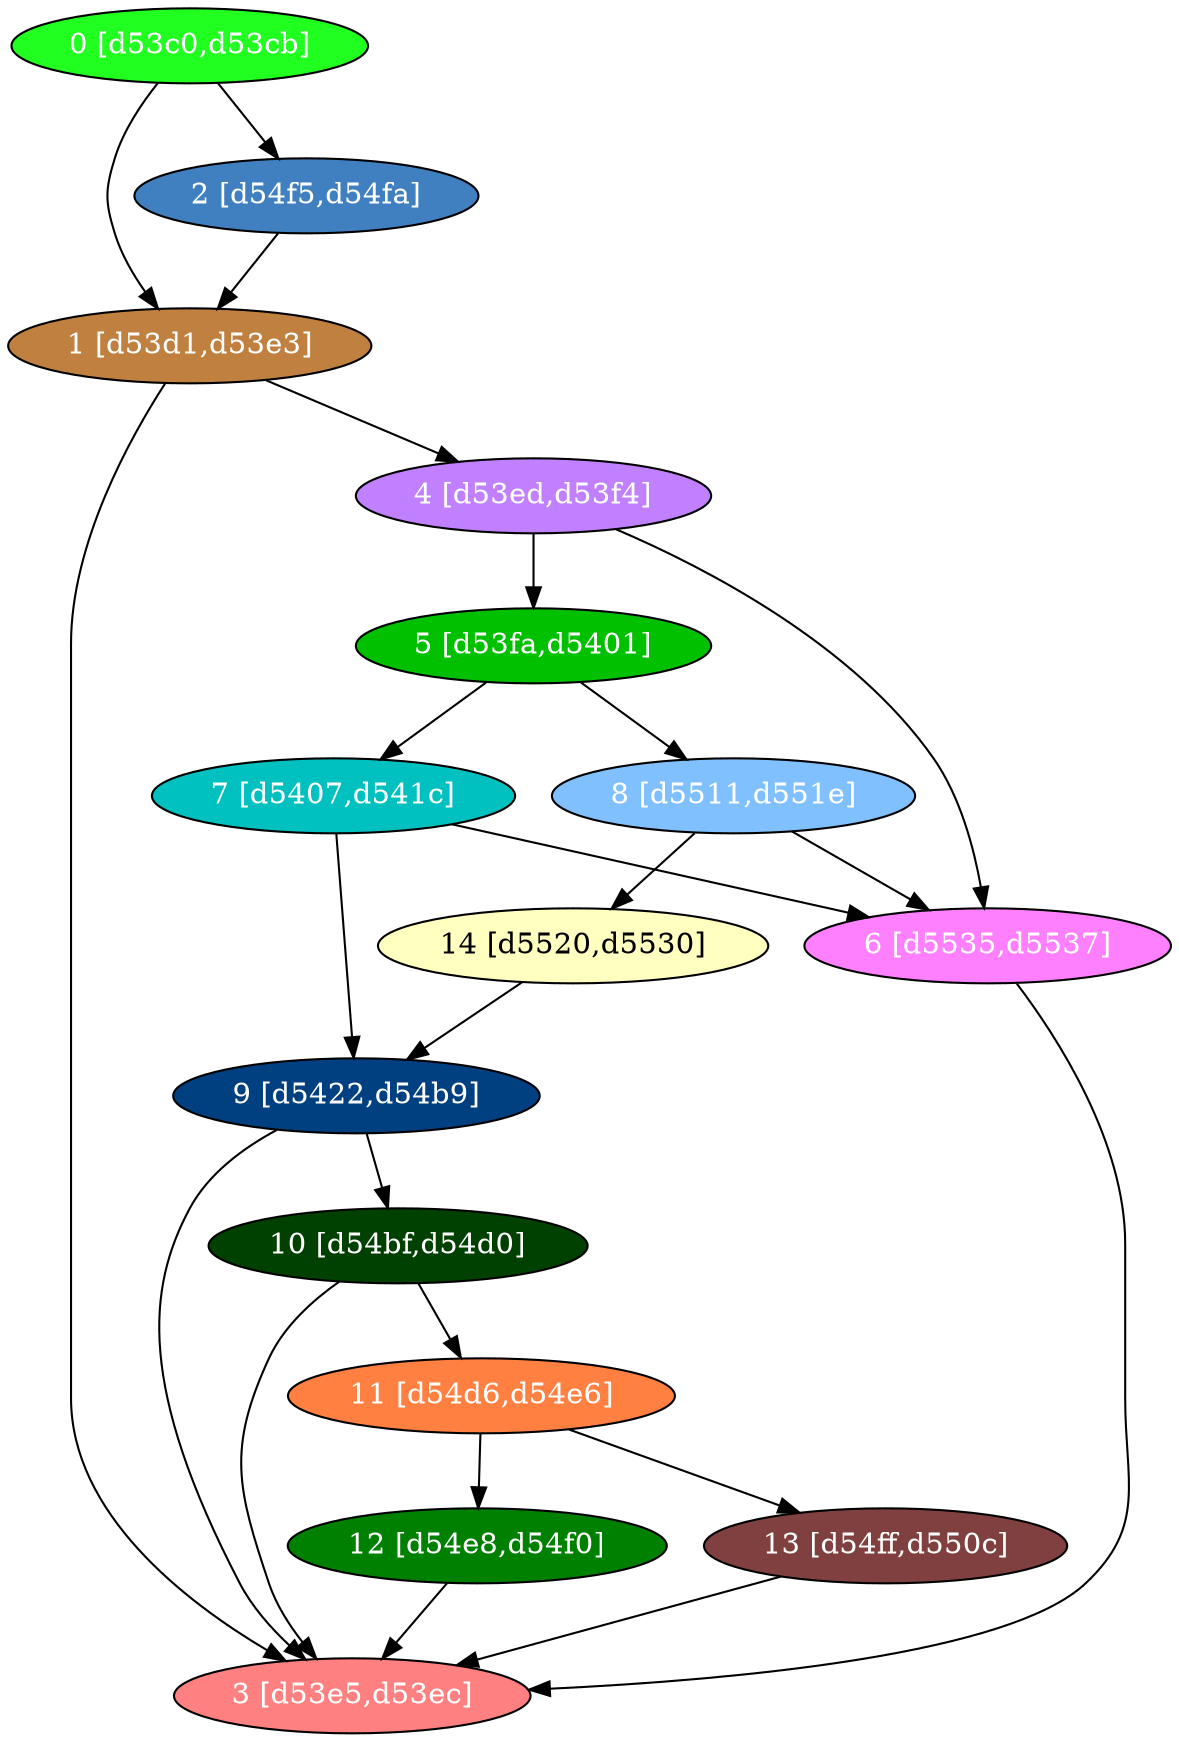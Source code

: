 diGraph libnss3{
	libnss3_0  [style=filled fillcolor="#20FF20" fontcolor="#ffffff" shape=oval label="0 [d53c0,d53cb]"]
	libnss3_1  [style=filled fillcolor="#C08040" fontcolor="#ffffff" shape=oval label="1 [d53d1,d53e3]"]
	libnss3_2  [style=filled fillcolor="#4080C0" fontcolor="#ffffff" shape=oval label="2 [d54f5,d54fa]"]
	libnss3_3  [style=filled fillcolor="#FF8080" fontcolor="#ffffff" shape=oval label="3 [d53e5,d53ec]"]
	libnss3_4  [style=filled fillcolor="#C080FF" fontcolor="#ffffff" shape=oval label="4 [d53ed,d53f4]"]
	libnss3_5  [style=filled fillcolor="#00C000" fontcolor="#ffffff" shape=oval label="5 [d53fa,d5401]"]
	libnss3_6  [style=filled fillcolor="#FF80FF" fontcolor="#ffffff" shape=oval label="6 [d5535,d5537]"]
	libnss3_7  [style=filled fillcolor="#00C0C0" fontcolor="#ffffff" shape=oval label="7 [d5407,d541c]"]
	libnss3_8  [style=filled fillcolor="#80C0FF" fontcolor="#ffffff" shape=oval label="8 [d5511,d551e]"]
	libnss3_9  [style=filled fillcolor="#004080" fontcolor="#ffffff" shape=oval label="9 [d5422,d54b9]"]
	libnss3_a  [style=filled fillcolor="#004000" fontcolor="#ffffff" shape=oval label="10 [d54bf,d54d0]"]
	libnss3_b  [style=filled fillcolor="#FF8040" fontcolor="#ffffff" shape=oval label="11 [d54d6,d54e6]"]
	libnss3_c  [style=filled fillcolor="#008000" fontcolor="#ffffff" shape=oval label="12 [d54e8,d54f0]"]
	libnss3_d  [style=filled fillcolor="#804040" fontcolor="#ffffff" shape=oval label="13 [d54ff,d550c]"]
	libnss3_e  [style=filled fillcolor="#FFFFC0" fontcolor="#000000" shape=oval label="14 [d5520,d5530]"]

	libnss3_0 -> libnss3_1
	libnss3_0 -> libnss3_2
	libnss3_1 -> libnss3_3
	libnss3_1 -> libnss3_4
	libnss3_2 -> libnss3_1
	libnss3_4 -> libnss3_5
	libnss3_4 -> libnss3_6
	libnss3_5 -> libnss3_7
	libnss3_5 -> libnss3_8
	libnss3_6 -> libnss3_3
	libnss3_7 -> libnss3_6
	libnss3_7 -> libnss3_9
	libnss3_8 -> libnss3_6
	libnss3_8 -> libnss3_e
	libnss3_9 -> libnss3_3
	libnss3_9 -> libnss3_a
	libnss3_a -> libnss3_3
	libnss3_a -> libnss3_b
	libnss3_b -> libnss3_c
	libnss3_b -> libnss3_d
	libnss3_c -> libnss3_3
	libnss3_d -> libnss3_3
	libnss3_e -> libnss3_9
}